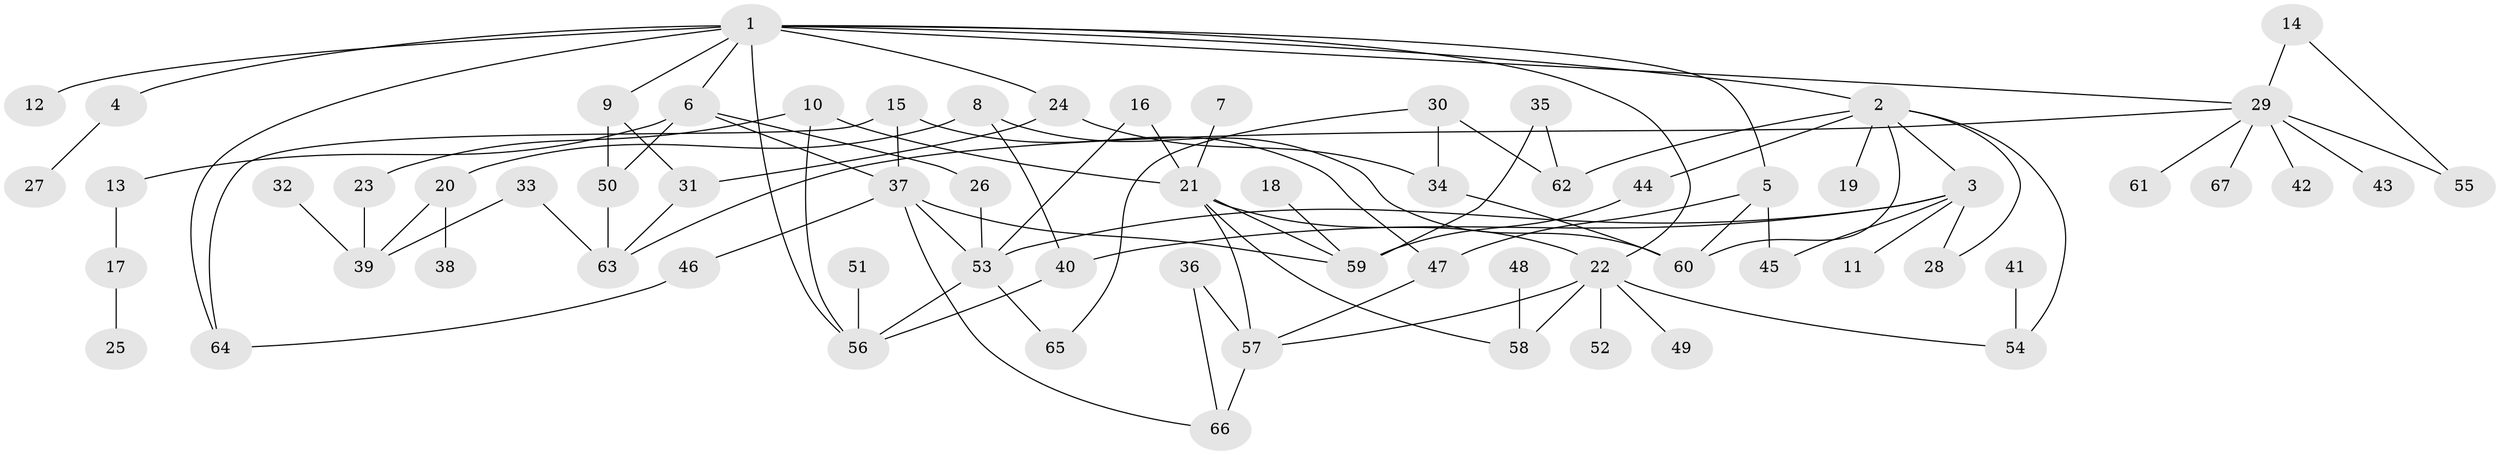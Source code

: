 // original degree distribution, {8: 0.007462686567164179, 5: 0.06716417910447761, 7: 0.007462686567164179, 6: 0.022388059701492536, 3: 0.17164179104477612, 4: 0.12686567164179105, 2: 0.30597014925373134, 1: 0.291044776119403}
// Generated by graph-tools (version 1.1) at 2025/49/03/09/25 03:49:23]
// undirected, 67 vertices, 98 edges
graph export_dot {
graph [start="1"]
  node [color=gray90,style=filled];
  1;
  2;
  3;
  4;
  5;
  6;
  7;
  8;
  9;
  10;
  11;
  12;
  13;
  14;
  15;
  16;
  17;
  18;
  19;
  20;
  21;
  22;
  23;
  24;
  25;
  26;
  27;
  28;
  29;
  30;
  31;
  32;
  33;
  34;
  35;
  36;
  37;
  38;
  39;
  40;
  41;
  42;
  43;
  44;
  45;
  46;
  47;
  48;
  49;
  50;
  51;
  52;
  53;
  54;
  55;
  56;
  57;
  58;
  59;
  60;
  61;
  62;
  63;
  64;
  65;
  66;
  67;
  1 -- 2 [weight=1.0];
  1 -- 4 [weight=1.0];
  1 -- 5 [weight=1.0];
  1 -- 6 [weight=1.0];
  1 -- 9 [weight=1.0];
  1 -- 12 [weight=1.0];
  1 -- 22 [weight=1.0];
  1 -- 24 [weight=1.0];
  1 -- 29 [weight=1.0];
  1 -- 56 [weight=1.0];
  1 -- 64 [weight=1.0];
  2 -- 3 [weight=1.0];
  2 -- 19 [weight=1.0];
  2 -- 28 [weight=1.0];
  2 -- 44 [weight=1.0];
  2 -- 54 [weight=1.0];
  2 -- 60 [weight=1.0];
  2 -- 62 [weight=1.0];
  3 -- 11 [weight=1.0];
  3 -- 28 [weight=1.0];
  3 -- 40 [weight=1.0];
  3 -- 45 [weight=1.0];
  3 -- 53 [weight=1.0];
  4 -- 27 [weight=1.0];
  5 -- 45 [weight=1.0];
  5 -- 47 [weight=1.0];
  5 -- 60 [weight=1.0];
  6 -- 13 [weight=1.0];
  6 -- 26 [weight=1.0];
  6 -- 37 [weight=1.0];
  6 -- 50 [weight=1.0];
  7 -- 21 [weight=1.0];
  8 -- 20 [weight=1.0];
  8 -- 40 [weight=1.0];
  8 -- 60 [weight=1.0];
  9 -- 31 [weight=1.0];
  9 -- 50 [weight=1.0];
  10 -- 21 [weight=1.0];
  10 -- 23 [weight=1.0];
  10 -- 56 [weight=1.0];
  13 -- 17 [weight=1.0];
  14 -- 29 [weight=1.0];
  14 -- 55 [weight=1.0];
  15 -- 37 [weight=1.0];
  15 -- 47 [weight=1.0];
  15 -- 64 [weight=1.0];
  16 -- 21 [weight=1.0];
  16 -- 53 [weight=1.0];
  17 -- 25 [weight=1.0];
  18 -- 59 [weight=1.0];
  20 -- 38 [weight=1.0];
  20 -- 39 [weight=1.0];
  21 -- 22 [weight=1.0];
  21 -- 57 [weight=1.0];
  21 -- 58 [weight=1.0];
  21 -- 59 [weight=1.0];
  22 -- 49 [weight=1.0];
  22 -- 52 [weight=1.0];
  22 -- 54 [weight=1.0];
  22 -- 57 [weight=1.0];
  22 -- 58 [weight=1.0];
  23 -- 39 [weight=1.0];
  24 -- 31 [weight=1.0];
  24 -- 34 [weight=1.0];
  26 -- 53 [weight=1.0];
  29 -- 42 [weight=1.0];
  29 -- 43 [weight=1.0];
  29 -- 55 [weight=1.0];
  29 -- 61 [weight=1.0];
  29 -- 63 [weight=1.0];
  29 -- 67 [weight=1.0];
  30 -- 34 [weight=1.0];
  30 -- 62 [weight=1.0];
  30 -- 65 [weight=1.0];
  31 -- 63 [weight=1.0];
  32 -- 39 [weight=1.0];
  33 -- 39 [weight=1.0];
  33 -- 63 [weight=1.0];
  34 -- 60 [weight=1.0];
  35 -- 59 [weight=1.0];
  35 -- 62 [weight=1.0];
  36 -- 57 [weight=1.0];
  36 -- 66 [weight=1.0];
  37 -- 46 [weight=1.0];
  37 -- 53 [weight=1.0];
  37 -- 59 [weight=1.0];
  37 -- 66 [weight=1.0];
  40 -- 56 [weight=1.0];
  41 -- 54 [weight=1.0];
  44 -- 59 [weight=1.0];
  46 -- 64 [weight=1.0];
  47 -- 57 [weight=1.0];
  48 -- 58 [weight=1.0];
  50 -- 63 [weight=1.0];
  51 -- 56 [weight=1.0];
  53 -- 56 [weight=2.0];
  53 -- 65 [weight=1.0];
  57 -- 66 [weight=2.0];
}
